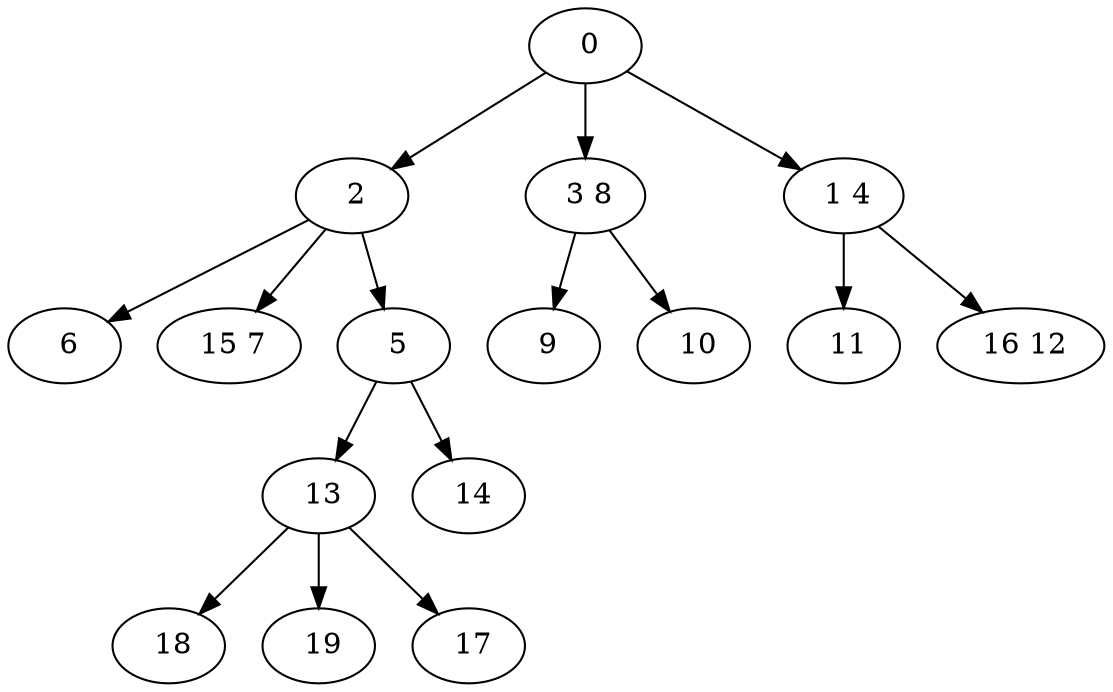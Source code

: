 digraph mytree {
" 0" -> " 2";
" 0" -> " 3 8";
" 0" -> " 1 4";
" 2" -> " 6";
" 2" -> " 15 7";
" 2" -> " 5";
" 3 8" -> " 9";
" 3 8" -> " 10";
" 1 4" -> " 11";
" 1 4" -> " 16 12";
" 6";
" 15 7";
" 13" -> " 18";
" 13" -> " 19";
" 13" -> " 17";
" 5" -> " 13";
" 5" -> " 14";
" 9";
" 10";
" 14";
" 18";
" 19";
" 11";
" 16 12";
" 17";
}
